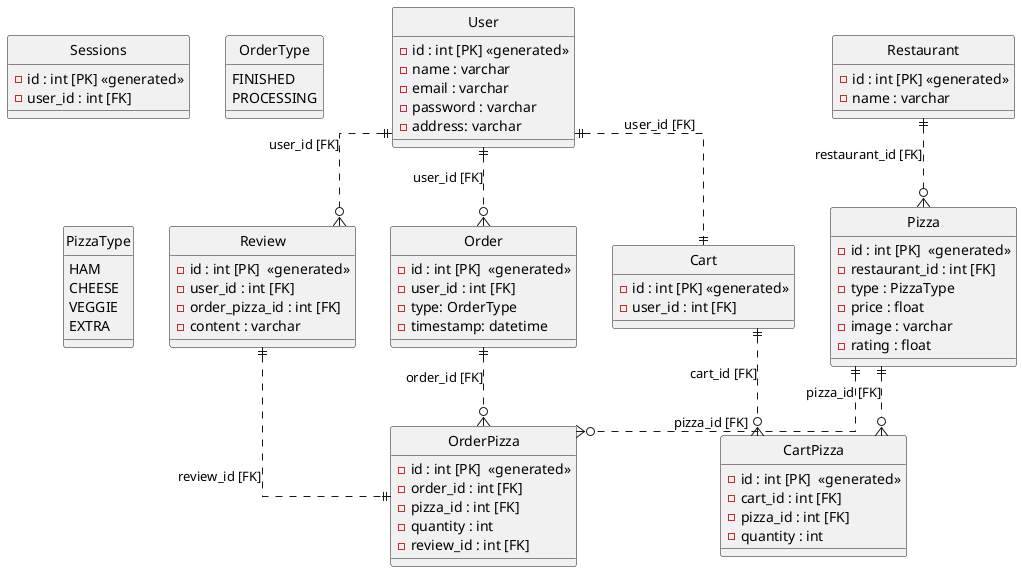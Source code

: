 @startuml pizzaburger service

skinparam Linetype ortho
hide circle

class Sessions {
    -id : int [PK] <<generated>>
    -user_id : int [FK]
}

class User {
    -id : int [PK] <<generated>>
    -name : varchar
    -email : varchar
    -password : varchar
    -address: varchar
}

class Cart {
    -id : int [PK] <<generated>>
    -user_id : int [FK]
}

class Restaurant {
    -id : int [PK] <<generated>>
    -name : varchar
}

class Review {
    -id : int [PK]  <<generated>>
    -user_id : int [FK]
    -order_pizza_id : int [FK]
    -content : varchar
}

class Pizza {
    -id : int [PK]  <<generated>>
    -restaurant_id : int [FK]
    -type : PizzaType
    -price : float
    -image : varchar
    -rating : float
}


class Order {
    -id : int [PK]  <<generated>>
    -user_id : int [FK]
    -type: OrderType
    -timestamp: datetime
}

enum OrderType {
  FINISHED
  PROCESSING
}

enum PizzaType {
  HAM
  CHEESE
  VEGGIE
  EXTRA
}

class OrderPizza {
    -id : int [PK]  <<generated>>
    -order_id : int [FK]
    -pizza_id : int [FK]
    -quantity : int
    -review_id : int [FK]
}

class CartPizza {
    -id : int [PK]  <<generated>>
    -cart_id : int [FK]
    -pizza_id : int [FK]
    -quantity : int
}

' Define relationships
User ||..|| Cart : "user_id [FK]"

User ||..o{ Order : "user_id [FK]"
User ||..o{ Review : "user_id [FK]"

Pizza ||..o{ OrderPizza : "pizza_id [FK]"
Order ||..o{ OrderPizza : "order_id [FK]"

Restaurant ||..o{ Pizza : "restaurant_id [FK]"

Cart ||..o{ CartPizza : "cart_id [FK]"
Pizza ||..o{ CartPizza : "pizza_id [FK]"

Review ||..|| OrderPizza : "review_id [FK]"
@enduml
